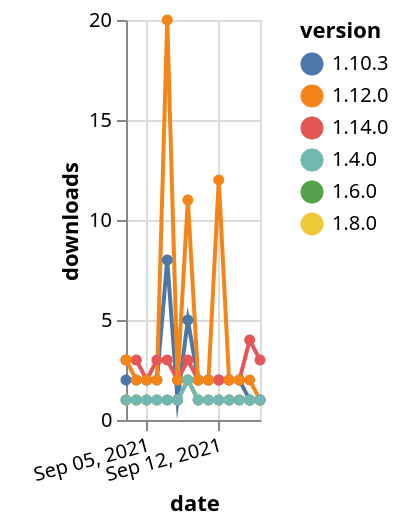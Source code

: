 {"$schema": "https://vega.github.io/schema/vega-lite/v5.json", "description": "A simple bar chart with embedded data.", "data": {"values": [{"date": "2021-09-03", "total": 239, "delta": 1, "version": "1.6.0"}, {"date": "2021-09-04", "total": 240, "delta": 1, "version": "1.6.0"}, {"date": "2021-09-05", "total": 241, "delta": 1, "version": "1.6.0"}, {"date": "2021-09-06", "total": 242, "delta": 1, "version": "1.6.0"}, {"date": "2021-09-07", "total": 243, "delta": 1, "version": "1.6.0"}, {"date": "2021-09-08", "total": 244, "delta": 1, "version": "1.6.0"}, {"date": "2021-09-09", "total": 246, "delta": 2, "version": "1.6.0"}, {"date": "2021-09-10", "total": 247, "delta": 1, "version": "1.6.0"}, {"date": "2021-09-11", "total": 248, "delta": 1, "version": "1.6.0"}, {"date": "2021-09-12", "total": 249, "delta": 1, "version": "1.6.0"}, {"date": "2021-09-13", "total": 250, "delta": 1, "version": "1.6.0"}, {"date": "2021-09-14", "total": 251, "delta": 1, "version": "1.6.0"}, {"date": "2021-09-15", "total": 252, "delta": 1, "version": "1.6.0"}, {"date": "2021-09-16", "total": 253, "delta": 1, "version": "1.6.0"}, {"date": "2021-09-03", "total": 279, "delta": 1, "version": "1.8.0"}, {"date": "2021-09-04", "total": 280, "delta": 1, "version": "1.8.0"}, {"date": "2021-09-05", "total": 281, "delta": 1, "version": "1.8.0"}, {"date": "2021-09-06", "total": 282, "delta": 1, "version": "1.8.0"}, {"date": "2021-09-07", "total": 283, "delta": 1, "version": "1.8.0"}, {"date": "2021-09-08", "total": 284, "delta": 1, "version": "1.8.0"}, {"date": "2021-09-09", "total": 286, "delta": 2, "version": "1.8.0"}, {"date": "2021-09-10", "total": 287, "delta": 1, "version": "1.8.0"}, {"date": "2021-09-11", "total": 288, "delta": 1, "version": "1.8.0"}, {"date": "2021-09-12", "total": 289, "delta": 1, "version": "1.8.0"}, {"date": "2021-09-13", "total": 290, "delta": 1, "version": "1.8.0"}, {"date": "2021-09-14", "total": 291, "delta": 1, "version": "1.8.0"}, {"date": "2021-09-15", "total": 292, "delta": 1, "version": "1.8.0"}, {"date": "2021-09-16", "total": 293, "delta": 1, "version": "1.8.0"}, {"date": "2021-09-03", "total": 976, "delta": 2, "version": "1.10.3"}, {"date": "2021-09-04", "total": 978, "delta": 2, "version": "1.10.3"}, {"date": "2021-09-05", "total": 980, "delta": 2, "version": "1.10.3"}, {"date": "2021-09-06", "total": 982, "delta": 2, "version": "1.10.3"}, {"date": "2021-09-07", "total": 990, "delta": 8, "version": "1.10.3"}, {"date": "2021-09-08", "total": 991, "delta": 1, "version": "1.10.3"}, {"date": "2021-09-09", "total": 996, "delta": 5, "version": "1.10.3"}, {"date": "2021-09-10", "total": 998, "delta": 2, "version": "1.10.3"}, {"date": "2021-09-11", "total": 1000, "delta": 2, "version": "1.10.3"}, {"date": "2021-09-12", "total": 1002, "delta": 2, "version": "1.10.3"}, {"date": "2021-09-13", "total": 1004, "delta": 2, "version": "1.10.3"}, {"date": "2021-09-14", "total": 1006, "delta": 2, "version": "1.10.3"}, {"date": "2021-09-15", "total": 1007, "delta": 1, "version": "1.10.3"}, {"date": "2021-09-16", "total": 1008, "delta": 1, "version": "1.10.3"}, {"date": "2021-09-03", "total": 236, "delta": 3, "version": "1.14.0"}, {"date": "2021-09-04", "total": 239, "delta": 3, "version": "1.14.0"}, {"date": "2021-09-05", "total": 241, "delta": 2, "version": "1.14.0"}, {"date": "2021-09-06", "total": 244, "delta": 3, "version": "1.14.0"}, {"date": "2021-09-07", "total": 247, "delta": 3, "version": "1.14.0"}, {"date": "2021-09-08", "total": 249, "delta": 2, "version": "1.14.0"}, {"date": "2021-09-09", "total": 252, "delta": 3, "version": "1.14.0"}, {"date": "2021-09-10", "total": 254, "delta": 2, "version": "1.14.0"}, {"date": "2021-09-11", "total": 256, "delta": 2, "version": "1.14.0"}, {"date": "2021-09-12", "total": 258, "delta": 2, "version": "1.14.0"}, {"date": "2021-09-13", "total": 260, "delta": 2, "version": "1.14.0"}, {"date": "2021-09-14", "total": 262, "delta": 2, "version": "1.14.0"}, {"date": "2021-09-15", "total": 266, "delta": 4, "version": "1.14.0"}, {"date": "2021-09-16", "total": 269, "delta": 3, "version": "1.14.0"}, {"date": "2021-09-03", "total": 1349, "delta": 3, "version": "1.12.0"}, {"date": "2021-09-04", "total": 1351, "delta": 2, "version": "1.12.0"}, {"date": "2021-09-05", "total": 1353, "delta": 2, "version": "1.12.0"}, {"date": "2021-09-06", "total": 1355, "delta": 2, "version": "1.12.0"}, {"date": "2021-09-07", "total": 1375, "delta": 20, "version": "1.12.0"}, {"date": "2021-09-08", "total": 1377, "delta": 2, "version": "1.12.0"}, {"date": "2021-09-09", "total": 1388, "delta": 11, "version": "1.12.0"}, {"date": "2021-09-10", "total": 1390, "delta": 2, "version": "1.12.0"}, {"date": "2021-09-11", "total": 1392, "delta": 2, "version": "1.12.0"}, {"date": "2021-09-12", "total": 1404, "delta": 12, "version": "1.12.0"}, {"date": "2021-09-13", "total": 1406, "delta": 2, "version": "1.12.0"}, {"date": "2021-09-14", "total": 1408, "delta": 2, "version": "1.12.0"}, {"date": "2021-09-15", "total": 1410, "delta": 2, "version": "1.12.0"}, {"date": "2021-09-16", "total": 1411, "delta": 1, "version": "1.12.0"}, {"date": "2021-09-03", "total": 315, "delta": 1, "version": "1.4.0"}, {"date": "2021-09-04", "total": 316, "delta": 1, "version": "1.4.0"}, {"date": "2021-09-05", "total": 317, "delta": 1, "version": "1.4.0"}, {"date": "2021-09-06", "total": 318, "delta": 1, "version": "1.4.0"}, {"date": "2021-09-07", "total": 319, "delta": 1, "version": "1.4.0"}, {"date": "2021-09-08", "total": 320, "delta": 1, "version": "1.4.0"}, {"date": "2021-09-09", "total": 322, "delta": 2, "version": "1.4.0"}, {"date": "2021-09-10", "total": 323, "delta": 1, "version": "1.4.0"}, {"date": "2021-09-11", "total": 324, "delta": 1, "version": "1.4.0"}, {"date": "2021-09-12", "total": 325, "delta": 1, "version": "1.4.0"}, {"date": "2021-09-13", "total": 326, "delta": 1, "version": "1.4.0"}, {"date": "2021-09-14", "total": 327, "delta": 1, "version": "1.4.0"}, {"date": "2021-09-15", "total": 328, "delta": 1, "version": "1.4.0"}, {"date": "2021-09-16", "total": 329, "delta": 1, "version": "1.4.0"}]}, "width": "container", "mark": {"type": "line", "point": {"filled": true}}, "encoding": {"x": {"field": "date", "type": "temporal", "timeUnit": "yearmonthdate", "title": "date", "axis": {"labelAngle": -15}}, "y": {"field": "delta", "type": "quantitative", "title": "downloads"}, "color": {"field": "version", "type": "nominal"}, "tooltip": {"field": "delta"}}}